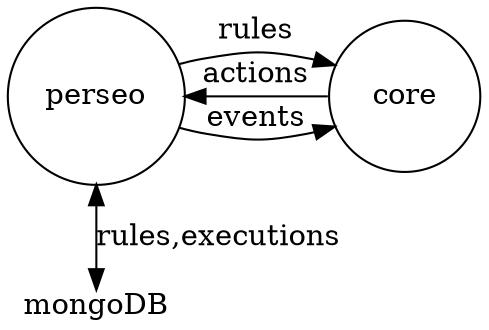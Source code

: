 digraph dfd1 {

    perseo[shape=circle];
	core[label=" core ", shape=circle];
	mongo[label="mongoDB", shape=plain, style=dashed]

	perseo->core[label="events"]
	perseo->core[label="rules"]
	core->perseo[label="actions"]
	perseo->mongo[dir=both, label="rules,executions"]
	{rank=same; perseo; core;}
	{rank=max; mongo;}

 }
